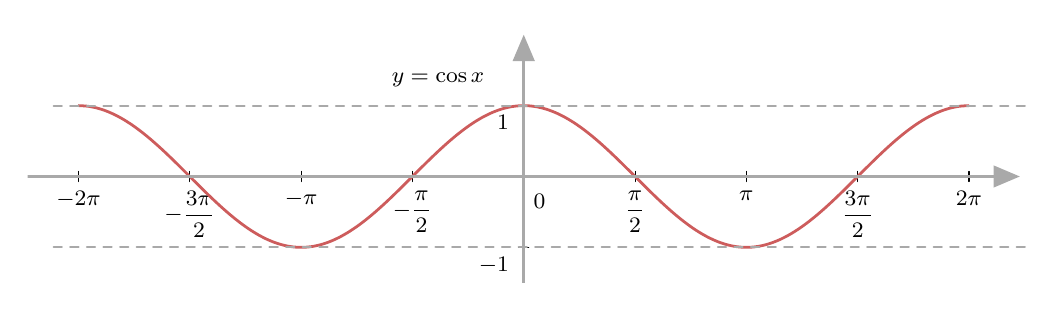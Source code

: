 \begin{tikzpicture}[line cap=round,line join=round,>=triangle 45,x=1.0cm,y=1.0cm,scale=0.9]
\clip(-7,-1.5) rectangle (7.1,2.1);
%  \draw[step=.5cm,gray,very thin] (-5,-5) grid (5,5);
\draw[shift={(-6.283,0)},color=black] (0pt,2pt) -- (0pt,-2pt) node[below] {\footnotesize $-2\pi$};
\draw[shift={(-4.712,0)},color=black] (0pt,2pt) -- (0pt,-2pt) node[below] {\footnotesize $-\dfrac{3\pi}{2}$};
\draw[shift={(-3.142,0)},color=black] (0pt,2pt) -- (0pt,-2pt) node[below] {\footnotesize $-\pi$};
\draw[shift={(-1.571,0)},color=black] (0pt,2pt) -- (0pt,-2pt) node[below] {\footnotesize $-\dfrac{\pi}{2}$};
\draw[shift={(1.571,0)},color=black] (0pt,2pt) -- (0pt,-2pt) node[below] {\footnotesize $\dfrac{\pi}{2}$};\draw[shift={(3.142,0)},color=black] (0pt,2pt) -- (0pt,-2pt) node[below] {\footnotesize $\pi$};
\draw[shift={(4.712,0)},color=black] (0pt,2pt) -- (0pt,-2pt) node[below] {\footnotesize $\dfrac{3\pi}{2}$};\draw[shift={(6.283,0)},color=black] (0pt,2pt) -- (0pt,-2pt) node[below] {\footnotesize $2\pi$};
\foreach \y in {-1,1}
\draw[shift={(0,\y)},color=black] (2pt,0pt) -- (-2pt,0pt) node[anchor = north east] {\footnotesize $\y$};
\draw[color=black] (0pt,-10pt) node[right] {\footnotesize $0$};
\draw[line width=1.pt,color=IndianRed,smooth,samples=100,domain=-6.28:6.28] plot(\x,{cos(\x r)});

\draw [->,line width=1.2pt,color=DarkGray] (-7.,0.) -- (7,0.);
\draw [->,line width=1.2pt,color=DarkGray] (0.,-1.587) -- (0.,2.);
\draw [line width=.75pt,dash pattern=on 3pt off 3pt,color=DarkGray,domain=-6.634:7.427] plot(\x,{(--1.-0.*\x)/1.});
\draw [line width=.75pt,dash pattern=on 3pt off 3pt,color=DarkGray,domain=-6.634:7.427] plot(\x,{(-1.-0.*\x)/1.});
\draw (-2.,1.6) node[anchor=north west] {\footnotesize $ y = \cos x$};
\end{tikzpicture}